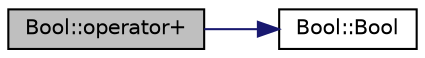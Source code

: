 digraph "Bool::operator+"
{
  edge [fontname="Helvetica",fontsize="10",labelfontname="Helvetica",labelfontsize="10"];
  node [fontname="Helvetica",fontsize="10",shape=record];
  rankdir="LR";
  Node5 [label="Bool::operator+",height=0.2,width=0.4,color="black", fillcolor="grey75", style="filled", fontcolor="black"];
  Node5 -> Node6 [color="midnightblue",fontsize="10",style="solid",fontname="Helvetica"];
  Node6 [label="Bool::Bool",height=0.2,width=0.4,color="black", fillcolor="white", style="filled",URL="$d8/da3/struct_bool.html#a03dfd4851b13abb29414887fcada7fca"];
}

